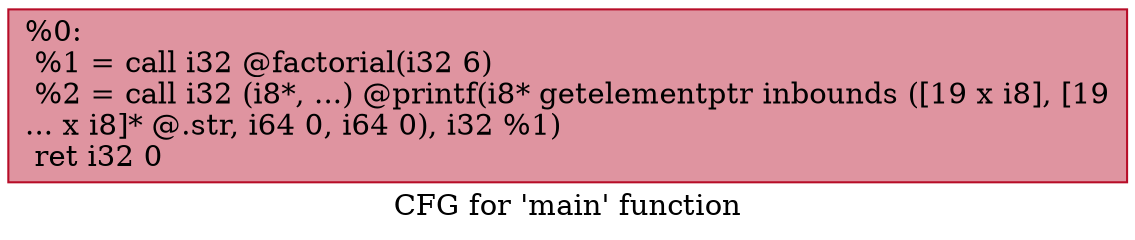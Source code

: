 digraph "CFG for 'main' function" {
	label="CFG for 'main' function";

	Node0x555f9fd9b4a0 [shape=record,color="#b70d28ff", style=filled, fillcolor="#b70d2870",label="{%0:\l  %1 = call i32 @factorial(i32 6)\l  %2 = call i32 (i8*, ...) @printf(i8* getelementptr inbounds ([19 x i8], [19\l... x i8]* @.str, i64 0, i64 0), i32 %1)\l  ret i32 0\l}"];
}
